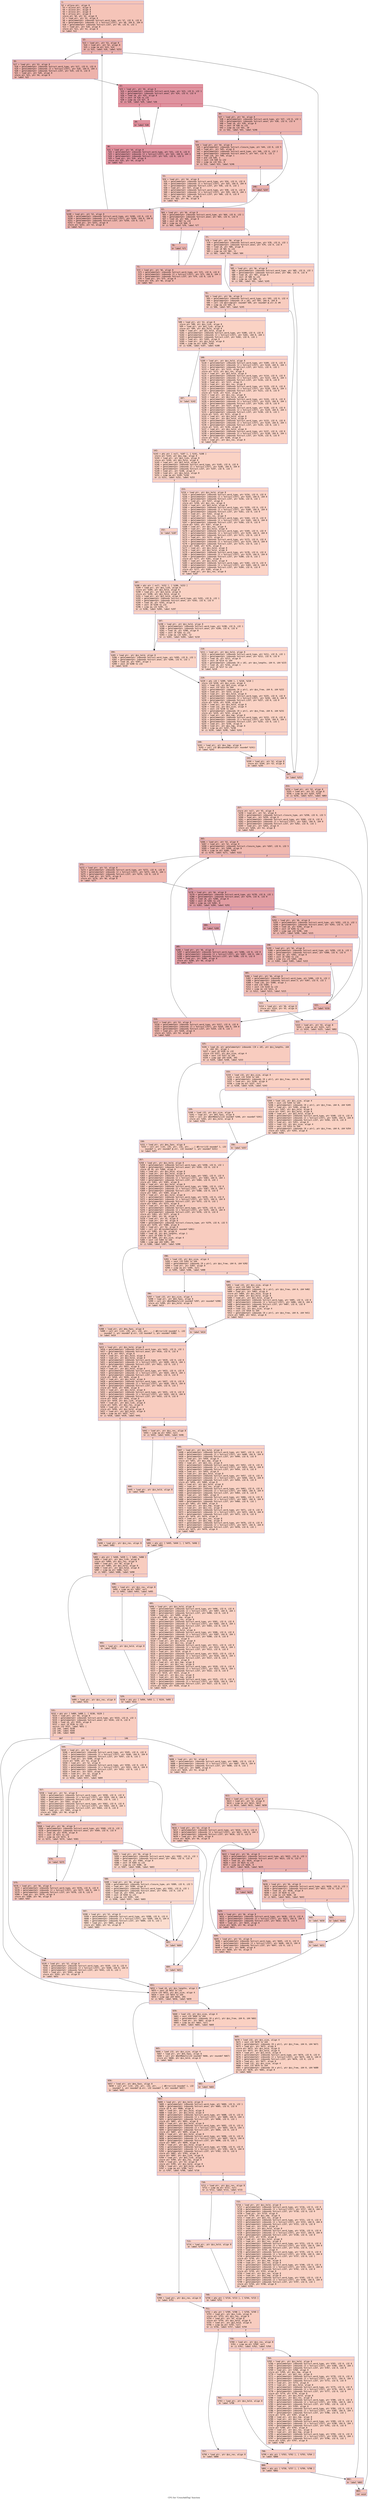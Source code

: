 digraph "CFG for 'CrossAddTag' function" {
	label="CFG for 'CrossAddTag' function";

	Node0x600001fff980 [shape=record,color="#3d50c3ff", style=filled, fillcolor="#e97a5f70" fontname="Courier",label="{1:\l|  %2 = alloca ptr, align 8\l  %3 = alloca ptr, align 8\l  %4 = alloca ptr, align 8\l  %5 = alloca ptr, align 8\l  %6 = alloca ptr, align 8\l  store ptr %0, ptr %2, align 8\l  %7 = load ptr, ptr %2, align 8\l  %8 = getelementptr inbounds %struct.word_type, ptr %7, i32 0, i32 0\l  %9 = getelementptr inbounds [2 x %struct.LIST], ptr %8, i64 0, i64 0\l  %10 = getelementptr inbounds %struct.LIST, ptr %9, i32 0, i32 1\l  %11 = load ptr, ptr %10, align 8\l  store ptr %11, ptr %3, align 8\l  br label %12\l}"];
	Node0x600001fff980 -> Node0x600001fff9d0[tooltip="1 -> 12\nProbability 100.00%" ];
	Node0x600001fff9d0 [shape=record,color="#3d50c3ff", style=filled, fillcolor="#d6524470" fontname="Courier",label="{12:\l|  %13 = load ptr, ptr %3, align 8\l  %14 = load ptr, ptr %2, align 8\l  %15 = icmp ne ptr %13, %14\l  br i1 %15, label %16, label %253\l|{<s0>T|<s1>F}}"];
	Node0x600001fff9d0:s0 -> Node0x600001fffa20[tooltip="12 -> 16\nProbability 96.88%" ];
	Node0x600001fff9d0:s1 -> Node0x600001fec370[tooltip="12 -> 253\nProbability 3.12%" ];
	Node0x600001fffa20 [shape=record,color="#3d50c3ff", style=filled, fillcolor="#d6524470" fontname="Courier",label="{16:\l|  %17 = load ptr, ptr %3, align 8\l  %18 = getelementptr inbounds %struct.word_type, ptr %17, i32 0, i32 0\l  %19 = getelementptr inbounds [2 x %struct.LIST], ptr %18, i64 0, i64 1\l  %20 = getelementptr inbounds %struct.LIST, ptr %19, i32 0, i32 0\l  %21 = load ptr, ptr %20, align 8\l  store ptr %21, ptr %4, align 8\l  br label %22\l}"];
	Node0x600001fffa20 -> Node0x600001fffa70[tooltip="16 -> 22\nProbability 100.00%" ];
	Node0x600001fffa70 [shape=record,color="#b70d28ff", style=filled, fillcolor="#b70d2870" fontname="Courier",label="{22:\l|  %23 = load ptr, ptr %4, align 8\l  %24 = getelementptr inbounds %struct.word_type, ptr %23, i32 0, i32 1\l  %25 = getelementptr inbounds %struct.anon, ptr %24, i32 0, i32 0\l  %26 = load i8, ptr %25, align 8\l  %27 = zext i8 %26 to i32\l  %28 = icmp eq i32 %27, 0\l  br i1 %28, label %29, label %36\l|{<s0>T|<s1>F}}"];
	Node0x600001fffa70:s0 -> Node0x600001fffac0[tooltip="22 -> 29\nProbability 96.88%" ];
	Node0x600001fffa70:s1 -> Node0x600001fffb60[tooltip="22 -> 36\nProbability 3.12%" ];
	Node0x600001fffac0 [shape=record,color="#b70d28ff", style=filled, fillcolor="#b70d2870" fontname="Courier",label="{29:\l|  br label %30\l}"];
	Node0x600001fffac0 -> Node0x600001fffb10[tooltip="29 -> 30\nProbability 100.00%" ];
	Node0x600001fffb10 [shape=record,color="#b70d28ff", style=filled, fillcolor="#b70d2870" fontname="Courier",label="{30:\l|  %31 = load ptr, ptr %4, align 8\l  %32 = getelementptr inbounds %struct.word_type, ptr %31, i32 0, i32 0\l  %33 = getelementptr inbounds [2 x %struct.LIST], ptr %32, i64 0, i64 1\l  %34 = getelementptr inbounds %struct.LIST, ptr %33, i32 0, i32 0\l  %35 = load ptr, ptr %34, align 8\l  store ptr %35, ptr %4, align 8\l  br label %22\l}"];
	Node0x600001fffb10 -> Node0x600001fffa70[tooltip="30 -> 22\nProbability 100.00%" ];
	Node0x600001fffb60 [shape=record,color="#3d50c3ff", style=filled, fillcolor="#d6524470" fontname="Courier",label="{36:\l|  %37 = load ptr, ptr %4, align 8\l  %38 = getelementptr inbounds %struct.word_type, ptr %37, i32 0, i32 1\l  %39 = getelementptr inbounds %struct.anon, ptr %38, i32 0, i32 0\l  %40 = load i8, ptr %39, align 8\l  %41 = zext i8 %40 to i32\l  %42 = icmp eq i32 %41, 10\l  br i1 %42, label %43, label %246\l|{<s0>T|<s1>F}}"];
	Node0x600001fffb60:s0 -> Node0x600001fffbb0[tooltip="36 -> 43\nProbability 50.00%" ];
	Node0x600001fffb60:s1 -> Node0x600001fec2d0[tooltip="36 -> 246\nProbability 50.00%" ];
	Node0x600001fffbb0 [shape=record,color="#3d50c3ff", style=filled, fillcolor="#dc5d4a70" fontname="Courier",label="{43:\l|  %44 = load ptr, ptr %4, align 8\l  %45 = getelementptr inbounds %struct.closure_type, ptr %44, i32 0, i32 5\l  %46 = load ptr, ptr %45, align 8\l  %47 = getelementptr inbounds %struct.word_type, ptr %46, i32 0, i32 2\l  %48 = getelementptr inbounds %struct.anon.5, ptr %47, i32 0, i32 1\l  %49 = load i16, ptr %48, align 1\l  %50 = and i16 %49, 1\l  %51 = zext i16 %50 to i32\l  %52 = icmp ne i32 %51, 0\l  br i1 %52, label %53, label %246\l|{<s0>T|<s1>F}}"];
	Node0x600001fffbb0:s0 -> Node0x600001fffc00[tooltip="43 -> 53\nProbability 3.12%" ];
	Node0x600001fffbb0:s1 -> Node0x600001fec2d0[tooltip="43 -> 246\nProbability 96.88%" ];
	Node0x600001fffc00 [shape=record,color="#3d50c3ff", style=filled, fillcolor="#ef886b70" fontname="Courier",label="{53:\l|  %54 = load ptr, ptr %4, align 8\l  %55 = getelementptr inbounds %struct.word_type, ptr %54, i32 0, i32 0\l  %56 = getelementptr inbounds [2 x %struct.LIST], ptr %55, i64 0, i64 0\l  %57 = getelementptr inbounds %struct.LIST, ptr %56, i32 0, i32 1\l  %58 = load ptr, ptr %57, align 8\l  %59 = getelementptr inbounds %struct.word_type, ptr %58, i32 0, i32 0\l  %60 = getelementptr inbounds [2 x %struct.LIST], ptr %59, i64 0, i64 1\l  %61 = getelementptr inbounds %struct.LIST, ptr %60, i32 0, i32 0\l  %62 = load ptr, ptr %61, align 8\l  store ptr %62, ptr %6, align 8\l  br label %63\l}"];
	Node0x600001fffc00 -> Node0x600001fffc50[tooltip="53 -> 63\nProbability 100.00%" ];
	Node0x600001fffc50 [shape=record,color="#3d50c3ff", style=filled, fillcolor="#dc5d4a70" fontname="Courier",label="{63:\l|  %64 = load ptr, ptr %6, align 8\l  %65 = getelementptr inbounds %struct.word_type, ptr %64, i32 0, i32 1\l  %66 = getelementptr inbounds %struct.anon, ptr %65, i32 0, i32 0\l  %67 = load i8, ptr %66, align 8\l  %68 = zext i8 %67 to i32\l  %69 = icmp eq i32 %68, 0\l  br i1 %69, label %70, label %77\l|{<s0>T|<s1>F}}"];
	Node0x600001fffc50:s0 -> Node0x600001fffca0[tooltip="63 -> 70\nProbability 96.88%" ];
	Node0x600001fffc50:s1 -> Node0x600001fffd40[tooltip="63 -> 77\nProbability 3.12%" ];
	Node0x600001fffca0 [shape=record,color="#3d50c3ff", style=filled, fillcolor="#dc5d4a70" fontname="Courier",label="{70:\l|  br label %71\l}"];
	Node0x600001fffca0 -> Node0x600001fffcf0[tooltip="70 -> 71\nProbability 100.00%" ];
	Node0x600001fffcf0 [shape=record,color="#3d50c3ff", style=filled, fillcolor="#dc5d4a70" fontname="Courier",label="{71:\l|  %72 = load ptr, ptr %6, align 8\l  %73 = getelementptr inbounds %struct.word_type, ptr %72, i32 0, i32 0\l  %74 = getelementptr inbounds [2 x %struct.LIST], ptr %73, i64 0, i64 1\l  %75 = getelementptr inbounds %struct.LIST, ptr %74, i32 0, i32 0\l  %76 = load ptr, ptr %75, align 8\l  store ptr %76, ptr %6, align 8\l  br label %63\l}"];
	Node0x600001fffcf0 -> Node0x600001fffc50[tooltip="71 -> 63\nProbability 100.00%" ];
	Node0x600001fffd40 [shape=record,color="#3d50c3ff", style=filled, fillcolor="#ef886b70" fontname="Courier",label="{77:\l|  %78 = load ptr, ptr %6, align 8\l  %79 = getelementptr inbounds %struct.word_type, ptr %78, i32 0, i32 1\l  %80 = getelementptr inbounds %struct.anon, ptr %79, i32 0, i32 0\l  %81 = load i8, ptr %80, align 8\l  %82 = zext i8 %81 to i32\l  %83 = icmp eq i32 %82, 11\l  br i1 %83, label %91, label %84\l|{<s0>T|<s1>F}}"];
	Node0x600001fffd40:s0 -> Node0x600001fffde0[tooltip="77 -> 91\nProbability 50.00%" ];
	Node0x600001fffd40:s1 -> Node0x600001fffd90[tooltip="77 -> 84\nProbability 50.00%" ];
	Node0x600001fffd90 [shape=record,color="#3d50c3ff", style=filled, fillcolor="#f2907270" fontname="Courier",label="{84:\l|  %85 = load ptr, ptr %6, align 8\l  %86 = getelementptr inbounds %struct.word_type, ptr %85, i32 0, i32 1\l  %87 = getelementptr inbounds %struct.anon, ptr %86, i32 0, i32 0\l  %88 = load i8, ptr %87, align 8\l  %89 = zext i8 %88 to i32\l  %90 = icmp eq i32 %89, 12\l  br i1 %90, label %91, label %245\l|{<s0>T|<s1>F}}"];
	Node0x600001fffd90:s0 -> Node0x600001fffde0[tooltip="84 -> 91\nProbability 50.00%" ];
	Node0x600001fffd90:s1 -> Node0x600001fec280[tooltip="84 -> 245\nProbability 50.00%" ];
	Node0x600001fffde0 [shape=record,color="#3d50c3ff", style=filled, fillcolor="#f08b6e70" fontname="Courier",label="{91:\l|  %92 = load ptr, ptr %6, align 8\l  %93 = getelementptr inbounds %struct.word_type, ptr %92, i32 0, i32 4\l  %94 = getelementptr inbounds [4 x i8], ptr %93, i64 0, i64 0\l  %95 = call i32 @strcmp(ptr noundef %94, ptr noundef @.str.3) #4\l  %96 = icmp eq i32 %95, 0\l  br i1 %96, label %97, label %245\l|{<s0>T|<s1>F}}"];
	Node0x600001fffde0:s0 -> Node0x600001fffe30[tooltip="91 -> 97\nProbability 37.50%" ];
	Node0x600001fffde0:s1 -> Node0x600001fec280[tooltip="91 -> 245\nProbability 62.50%" ];
	Node0x600001fffe30 [shape=record,color="#3d50c3ff", style=filled, fillcolor="#f4987a70" fontname="Courier",label="{97:\l|  %98 = load ptr, ptr %3, align 8\l  store ptr %98, ptr @xx_link, align 8\l  %99 = load ptr, ptr @xx_link, align 8\l  store ptr %99, ptr @zz_hold, align 8\l  %100 = load ptr, ptr @zz_hold, align 8\l  %101 = getelementptr inbounds %struct.word_type, ptr %100, i32 0, i32 0\l  %102 = getelementptr inbounds [2 x %struct.LIST], ptr %101, i64 0, i64 1\l  %103 = getelementptr inbounds %struct.LIST, ptr %102, i32 0, i32 1\l  %104 = load ptr, ptr %103, align 8\l  %105 = load ptr, ptr @zz_hold, align 8\l  %106 = icmp eq ptr %104, %105\l  br i1 %106, label %107, label %108\l|{<s0>T|<s1>F}}"];
	Node0x600001fffe30:s0 -> Node0x600001fffe80[tooltip="97 -> 107\nProbability 37.50%" ];
	Node0x600001fffe30:s1 -> Node0x600001fffed0[tooltip="97 -> 108\nProbability 62.50%" ];
	Node0x600001fffe80 [shape=record,color="#3d50c3ff", style=filled, fillcolor="#f5a08170" fontname="Courier",label="{107:\l|  br label %142\l}"];
	Node0x600001fffe80 -> Node0x600001ffff20[tooltip="107 -> 142\nProbability 100.00%" ];
	Node0x600001fffed0 [shape=record,color="#3d50c3ff", style=filled, fillcolor="#f59c7d70" fontname="Courier",label="{108:\l|  %109 = load ptr, ptr @zz_hold, align 8\l  %110 = getelementptr inbounds %struct.word_type, ptr %109, i32 0, i32 0\l  %111 = getelementptr inbounds [2 x %struct.LIST], ptr %110, i64 0, i64 1\l  %112 = getelementptr inbounds %struct.LIST, ptr %111, i32 0, i32 1\l  %113 = load ptr, ptr %112, align 8\l  store ptr %113, ptr @zz_res, align 8\l  %114 = load ptr, ptr @zz_hold, align 8\l  %115 = getelementptr inbounds %struct.word_type, ptr %114, i32 0, i32 0\l  %116 = getelementptr inbounds [2 x %struct.LIST], ptr %115, i64 0, i64 1\l  %117 = getelementptr inbounds %struct.LIST, ptr %116, i32 0, i32 0\l  %118 = load ptr, ptr %117, align 8\l  %119 = load ptr, ptr @zz_res, align 8\l  %120 = getelementptr inbounds %struct.word_type, ptr %119, i32 0, i32 0\l  %121 = getelementptr inbounds [2 x %struct.LIST], ptr %120, i64 0, i64 1\l  %122 = getelementptr inbounds %struct.LIST, ptr %121, i32 0, i32 0\l  store ptr %118, ptr %122, align 8\l  %123 = load ptr, ptr @zz_res, align 8\l  %124 = load ptr, ptr @zz_hold, align 8\l  %125 = getelementptr inbounds %struct.word_type, ptr %124, i32 0, i32 0\l  %126 = getelementptr inbounds [2 x %struct.LIST], ptr %125, i64 0, i64 1\l  %127 = getelementptr inbounds %struct.LIST, ptr %126, i32 0, i32 0\l  %128 = load ptr, ptr %127, align 8\l  %129 = getelementptr inbounds %struct.word_type, ptr %128, i32 0, i32 0\l  %130 = getelementptr inbounds [2 x %struct.LIST], ptr %129, i64 0, i64 1\l  %131 = getelementptr inbounds %struct.LIST, ptr %130, i32 0, i32 1\l  store ptr %123, ptr %131, align 8\l  %132 = load ptr, ptr @zz_hold, align 8\l  %133 = load ptr, ptr @zz_hold, align 8\l  %134 = getelementptr inbounds %struct.word_type, ptr %133, i32 0, i32 0\l  %135 = getelementptr inbounds [2 x %struct.LIST], ptr %134, i64 0, i64 1\l  %136 = getelementptr inbounds %struct.LIST, ptr %135, i32 0, i32 1\l  store ptr %132, ptr %136, align 8\l  %137 = load ptr, ptr @zz_hold, align 8\l  %138 = getelementptr inbounds %struct.word_type, ptr %137, i32 0, i32 0\l  %139 = getelementptr inbounds [2 x %struct.LIST], ptr %138, i64 0, i64 1\l  %140 = getelementptr inbounds %struct.LIST, ptr %139, i32 0, i32 0\l  store ptr %132, ptr %140, align 8\l  %141 = load ptr, ptr @zz_res, align 8\l  br label %142\l}"];
	Node0x600001fffed0 -> Node0x600001ffff20[tooltip="108 -> 142\nProbability 100.00%" ];
	Node0x600001ffff20 [shape=record,color="#3d50c3ff", style=filled, fillcolor="#f4987a70" fontname="Courier",label="{142:\l|  %143 = phi ptr [ null, %107 ], [ %141, %108 ]\l  store ptr %143, ptr @xx_tmp, align 8\l  %144 = load ptr, ptr @xx_link, align 8\l  store ptr %144, ptr @zz_hold, align 8\l  %145 = load ptr, ptr @zz_hold, align 8\l  %146 = getelementptr inbounds %struct.word_type, ptr %145, i32 0, i32 0\l  %147 = getelementptr inbounds [2 x %struct.LIST], ptr %146, i64 0, i64 0\l  %148 = getelementptr inbounds %struct.LIST, ptr %147, i32 0, i32 1\l  %149 = load ptr, ptr %148, align 8\l  %150 = load ptr, ptr @zz_hold, align 8\l  %151 = icmp eq ptr %149, %150\l  br i1 %151, label %152, label %153\l|{<s0>T|<s1>F}}"];
	Node0x600001ffff20:s0 -> Node0x600001ffff70[tooltip="142 -> 152\nProbability 37.50%" ];
	Node0x600001ffff20:s1 -> Node0x600001fec000[tooltip="142 -> 153\nProbability 62.50%" ];
	Node0x600001ffff70 [shape=record,color="#3d50c3ff", style=filled, fillcolor="#f5a08170" fontname="Courier",label="{152:\l|  br label %187\l}"];
	Node0x600001ffff70 -> Node0x600001fec050[tooltip="152 -> 187\nProbability 100.00%" ];
	Node0x600001fec000 [shape=record,color="#3d50c3ff", style=filled, fillcolor="#f59c7d70" fontname="Courier",label="{153:\l|  %154 = load ptr, ptr @zz_hold, align 8\l  %155 = getelementptr inbounds %struct.word_type, ptr %154, i32 0, i32 0\l  %156 = getelementptr inbounds [2 x %struct.LIST], ptr %155, i64 0, i64 0\l  %157 = getelementptr inbounds %struct.LIST, ptr %156, i32 0, i32 1\l  %158 = load ptr, ptr %157, align 8\l  store ptr %158, ptr @zz_res, align 8\l  %159 = load ptr, ptr @zz_hold, align 8\l  %160 = getelementptr inbounds %struct.word_type, ptr %159, i32 0, i32 0\l  %161 = getelementptr inbounds [2 x %struct.LIST], ptr %160, i64 0, i64 0\l  %162 = getelementptr inbounds %struct.LIST, ptr %161, i32 0, i32 0\l  %163 = load ptr, ptr %162, align 8\l  %164 = load ptr, ptr @zz_res, align 8\l  %165 = getelementptr inbounds %struct.word_type, ptr %164, i32 0, i32 0\l  %166 = getelementptr inbounds [2 x %struct.LIST], ptr %165, i64 0, i64 0\l  %167 = getelementptr inbounds %struct.LIST, ptr %166, i32 0, i32 0\l  store ptr %163, ptr %167, align 8\l  %168 = load ptr, ptr @zz_res, align 8\l  %169 = load ptr, ptr @zz_hold, align 8\l  %170 = getelementptr inbounds %struct.word_type, ptr %169, i32 0, i32 0\l  %171 = getelementptr inbounds [2 x %struct.LIST], ptr %170, i64 0, i64 0\l  %172 = getelementptr inbounds %struct.LIST, ptr %171, i32 0, i32 0\l  %173 = load ptr, ptr %172, align 8\l  %174 = getelementptr inbounds %struct.word_type, ptr %173, i32 0, i32 0\l  %175 = getelementptr inbounds [2 x %struct.LIST], ptr %174, i64 0, i64 0\l  %176 = getelementptr inbounds %struct.LIST, ptr %175, i32 0, i32 1\l  store ptr %168, ptr %176, align 8\l  %177 = load ptr, ptr @zz_hold, align 8\l  %178 = load ptr, ptr @zz_hold, align 8\l  %179 = getelementptr inbounds %struct.word_type, ptr %178, i32 0, i32 0\l  %180 = getelementptr inbounds [2 x %struct.LIST], ptr %179, i64 0, i64 0\l  %181 = getelementptr inbounds %struct.LIST, ptr %180, i32 0, i32 1\l  store ptr %177, ptr %181, align 8\l  %182 = load ptr, ptr @zz_hold, align 8\l  %183 = getelementptr inbounds %struct.word_type, ptr %182, i32 0, i32 0\l  %184 = getelementptr inbounds [2 x %struct.LIST], ptr %183, i64 0, i64 0\l  %185 = getelementptr inbounds %struct.LIST, ptr %184, i32 0, i32 0\l  store ptr %177, ptr %185, align 8\l  %186 = load ptr, ptr @zz_res, align 8\l  br label %187\l}"];
	Node0x600001fec000 -> Node0x600001fec050[tooltip="153 -> 187\nProbability 100.00%" ];
	Node0x600001fec050 [shape=record,color="#3d50c3ff", style=filled, fillcolor="#f4987a70" fontname="Courier",label="{187:\l|  %188 = phi ptr [ null, %152 ], [ %186, %153 ]\l  %189 = load ptr, ptr @xx_link, align 8\l  store ptr %189, ptr @zz_hold, align 8\l  %190 = load ptr, ptr @zz_hold, align 8\l  store ptr %190, ptr @zz_hold, align 8\l  %191 = load ptr, ptr @zz_hold, align 8\l  %192 = getelementptr inbounds %struct.word_type, ptr %191, i32 0, i32 1\l  %193 = getelementptr inbounds %struct.anon, ptr %192, i32 0, i32 0\l  %194 = load i8, ptr %193, align 8\l  %195 = zext i8 %194 to i32\l  %196 = icmp eq i32 %195, 11\l  br i1 %196, label %204, label %197\l|{<s0>T|<s1>F}}"];
	Node0x600001fec050:s0 -> Node0x600001fec0f0[tooltip="187 -> 204\nProbability 50.00%" ];
	Node0x600001fec050:s1 -> Node0x600001fec0a0[tooltip="187 -> 197\nProbability 50.00%" ];
	Node0x600001fec0a0 [shape=record,color="#3d50c3ff", style=filled, fillcolor="#f59c7d70" fontname="Courier",label="{197:\l|  %198 = load ptr, ptr @zz_hold, align 8\l  %199 = getelementptr inbounds %struct.word_type, ptr %198, i32 0, i32 1\l  %200 = getelementptr inbounds %struct.anon, ptr %199, i32 0, i32 0\l  %201 = load i8, ptr %200, align 8\l  %202 = zext i8 %201 to i32\l  %203 = icmp eq i32 %202, 12\l  br i1 %203, label %204, label %210\l|{<s0>T|<s1>F}}"];
	Node0x600001fec0a0:s0 -> Node0x600001fec0f0[tooltip="197 -> 204\nProbability 50.00%" ];
	Node0x600001fec0a0:s1 -> Node0x600001fec140[tooltip="197 -> 210\nProbability 50.00%" ];
	Node0x600001fec0f0 [shape=record,color="#3d50c3ff", style=filled, fillcolor="#f4987a70" fontname="Courier",label="{204:\l|  %205 = load ptr, ptr @zz_hold, align 8\l  %206 = getelementptr inbounds %struct.word_type, ptr %205, i32 0, i32 1\l  %207 = getelementptr inbounds %struct.anon, ptr %206, i32 0, i32 1\l  %208 = load i8, ptr %207, align 1\l  %209 = zext i8 %208 to i32\l  br label %219\l}"];
	Node0x600001fec0f0 -> Node0x600001fec190[tooltip="204 -> 219\nProbability 100.00%" ];
	Node0x600001fec140 [shape=record,color="#3d50c3ff", style=filled, fillcolor="#f6a38570" fontname="Courier",label="{210:\l|  %211 = load ptr, ptr @zz_hold, align 8\l  %212 = getelementptr inbounds %struct.word_type, ptr %211, i32 0, i32 1\l  %213 = getelementptr inbounds %struct.anon, ptr %212, i32 0, i32 0\l  %214 = load i8, ptr %213, align 8\l  %215 = zext i8 %214 to i64\l  %216 = getelementptr inbounds [0 x i8], ptr @zz_lengths, i64 0, i64 %215\l  %217 = load i8, ptr %216, align 1\l  %218 = zext i8 %217 to i32\l  br label %219\l}"];
	Node0x600001fec140 -> Node0x600001fec190[tooltip="210 -> 219\nProbability 100.00%" ];
	Node0x600001fec190 [shape=record,color="#3d50c3ff", style=filled, fillcolor="#f4987a70" fontname="Courier",label="{219:\l|  %220 = phi i32 [ %209, %204 ], [ %218, %210 ]\l  store i32 %220, ptr @zz_size, align 4\l  %221 = load i32, ptr @zz_size, align 4\l  %222 = sext i32 %221 to i64\l  %223 = getelementptr inbounds [0 x ptr], ptr @zz_free, i64 0, i64 %222\l  %224 = load ptr, ptr %223, align 8\l  %225 = load ptr, ptr @zz_hold, align 8\l  %226 = getelementptr inbounds %struct.word_type, ptr %225, i32 0, i32 0\l  %227 = getelementptr inbounds [2 x %struct.LIST], ptr %226, i64 0, i64 0\l  %228 = getelementptr inbounds %struct.LIST, ptr %227, i32 0, i32 0\l  store ptr %224, ptr %228, align 8\l  %229 = load ptr, ptr @zz_hold, align 8\l  %230 = load i32, ptr @zz_size, align 4\l  %231 = sext i32 %230 to i64\l  %232 = getelementptr inbounds [0 x ptr], ptr @zz_free, i64 0, i64 %231\l  store ptr %229, ptr %232, align 8\l  %233 = load ptr, ptr @xx_tmp, align 8\l  %234 = getelementptr inbounds %struct.word_type, ptr %233, i32 0, i32 0\l  %235 = getelementptr inbounds [2 x %struct.LIST], ptr %234, i64 0, i64 1\l  %236 = getelementptr inbounds %struct.LIST, ptr %235, i32 0, i32 1\l  %237 = load ptr, ptr %236, align 8\l  %238 = load ptr, ptr @xx_tmp, align 8\l  %239 = icmp eq ptr %237, %238\l  br i1 %239, label %240, label %243\l|{<s0>T|<s1>F}}"];
	Node0x600001fec190:s0 -> Node0x600001fec1e0[tooltip="219 -> 240\nProbability 37.50%" ];
	Node0x600001fec190:s1 -> Node0x600001fec230[tooltip="219 -> 243\nProbability 62.50%" ];
	Node0x600001fec1e0 [shape=record,color="#3d50c3ff", style=filled, fillcolor="#f5a08170" fontname="Courier",label="{240:\l|  %241 = load ptr, ptr @xx_tmp, align 8\l  %242 = call i32 @DisposeObject(ptr noundef %241)\l  br label %243\l}"];
	Node0x600001fec1e0 -> Node0x600001fec230[tooltip="240 -> 243\nProbability 100.00%" ];
	Node0x600001fec230 [shape=record,color="#3d50c3ff", style=filled, fillcolor="#f4987a70" fontname="Courier",label="{243:\l|  %244 = load ptr, ptr %2, align 8\l  store ptr %244, ptr %3, align 8\l  br label %245\l}"];
	Node0x600001fec230 -> Node0x600001fec280[tooltip="243 -> 245\nProbability 100.00%" ];
	Node0x600001fec280 [shape=record,color="#3d50c3ff", style=filled, fillcolor="#ef886b70" fontname="Courier",label="{245:\l|  br label %253\l}"];
	Node0x600001fec280 -> Node0x600001fec370[tooltip="245 -> 253\nProbability 100.00%" ];
	Node0x600001fec2d0 [shape=record,color="#3d50c3ff", style=filled, fillcolor="#d6524470" fontname="Courier",label="{246:\l|  br label %247\l}"];
	Node0x600001fec2d0 -> Node0x600001fec320[tooltip="246 -> 247\nProbability 100.00%" ];
	Node0x600001fec320 [shape=record,color="#3d50c3ff", style=filled, fillcolor="#d6524470" fontname="Courier",label="{247:\l|  %248 = load ptr, ptr %3, align 8\l  %249 = getelementptr inbounds %struct.word_type, ptr %248, i32 0, i32 0\l  %250 = getelementptr inbounds [2 x %struct.LIST], ptr %249, i64 0, i64 0\l  %251 = getelementptr inbounds %struct.LIST, ptr %250, i32 0, i32 1\l  %252 = load ptr, ptr %251, align 8\l  store ptr %252, ptr %3, align 8\l  br label %12\l}"];
	Node0x600001fec320 -> Node0x600001fff9d0[tooltip="247 -> 12\nProbability 100.00%" ];
	Node0x600001fec370 [shape=record,color="#3d50c3ff", style=filled, fillcolor="#e97a5f70" fontname="Courier",label="{253:\l|  %254 = load ptr, ptr %3, align 8\l  %255 = load ptr, ptr %2, align 8\l  %256 = icmp eq ptr %254, %255\l  br i1 %256, label %257, label %803\l|{<s0>T|<s1>F}}"];
	Node0x600001fec370:s0 -> Node0x600001fec3c0[tooltip="253 -> 257\nProbability 37.50%" ];
	Node0x600001fec370:s1 -> Node0x600001fedcc0[tooltip="253 -> 803\nProbability 62.50%" ];
	Node0x600001fec3c0 [shape=record,color="#3d50c3ff", style=filled, fillcolor="#ef886b70" fontname="Courier",label="{257:\l|  store ptr null, ptr %5, align 8\l  %258 = load ptr, ptr %2, align 8\l  %259 = getelementptr inbounds %struct.closure_type, ptr %258, i32 0, i32 5\l  %260 = load ptr, ptr %259, align 8\l  %261 = getelementptr inbounds %struct.word_type, ptr %260, i32 0, i32 0\l  %262 = getelementptr inbounds [2 x %struct.LIST], ptr %261, i64 0, i64 0\l  %263 = getelementptr inbounds %struct.LIST, ptr %262, i32 0, i32 1\l  %264 = load ptr, ptr %263, align 8\l  store ptr %264, ptr %3, align 8\l  br label %265\l}"];
	Node0x600001fec3c0 -> Node0x600001fec410[tooltip="257 -> 265\nProbability 100.00%" ];
	Node0x600001fec410 [shape=record,color="#3d50c3ff", style=filled, fillcolor="#dc5d4a70" fontname="Courier",label="{265:\l|  %266 = load ptr, ptr %3, align 8\l  %267 = load ptr, ptr %2, align 8\l  %268 = getelementptr inbounds %struct.closure_type, ptr %267, i32 0, i32 5\l  %269 = load ptr, ptr %268, align 8\l  %270 = icmp ne ptr %266, %269\l  br i1 %270, label %271, label %322\l|{<s0>T|<s1>F}}"];
	Node0x600001fec410:s0 -> Node0x600001fec460[tooltip="265 -> 271\nProbability 96.88%" ];
	Node0x600001fec410:s1 -> Node0x600001fec780[tooltip="265 -> 322\nProbability 3.12%" ];
	Node0x600001fec460 [shape=record,color="#3d50c3ff", style=filled, fillcolor="#dc5d4a70" fontname="Courier",label="{271:\l|  %272 = load ptr, ptr %3, align 8\l  %273 = getelementptr inbounds %struct.word_type, ptr %272, i32 0, i32 0\l  %274 = getelementptr inbounds [2 x %struct.LIST], ptr %273, i64 0, i64 1\l  %275 = getelementptr inbounds %struct.LIST, ptr %274, i32 0, i32 0\l  %276 = load ptr, ptr %275, align 8\l  store ptr %276, ptr %6, align 8\l  br label %277\l}"];
	Node0x600001fec460 -> Node0x600001fec4b0[tooltip="271 -> 277\nProbability 100.00%" ];
	Node0x600001fec4b0 [shape=record,color="#3d50c3ff", style=filled, fillcolor="#be242e70" fontname="Courier",label="{277:\l|  %278 = load ptr, ptr %6, align 8\l  %279 = getelementptr inbounds %struct.word_type, ptr %278, i32 0, i32 1\l  %280 = getelementptr inbounds %struct.anon, ptr %279, i32 0, i32 0\l  %281 = load i8, ptr %280, align 8\l  %282 = zext i8 %281 to i32\l  %283 = icmp eq i32 %282, 0\l  br i1 %283, label %284, label %291\l|{<s0>T|<s1>F}}"];
	Node0x600001fec4b0:s0 -> Node0x600001fec500[tooltip="277 -> 284\nProbability 96.88%" ];
	Node0x600001fec4b0:s1 -> Node0x600001fec5a0[tooltip="277 -> 291\nProbability 3.12%" ];
	Node0x600001fec500 [shape=record,color="#3d50c3ff", style=filled, fillcolor="#be242e70" fontname="Courier",label="{284:\l|  br label %285\l}"];
	Node0x600001fec500 -> Node0x600001fec550[tooltip="284 -> 285\nProbability 100.00%" ];
	Node0x600001fec550 [shape=record,color="#3d50c3ff", style=filled, fillcolor="#be242e70" fontname="Courier",label="{285:\l|  %286 = load ptr, ptr %6, align 8\l  %287 = getelementptr inbounds %struct.word_type, ptr %286, i32 0, i32 0\l  %288 = getelementptr inbounds [2 x %struct.LIST], ptr %287, i64 0, i64 1\l  %289 = getelementptr inbounds %struct.LIST, ptr %288, i32 0, i32 0\l  %290 = load ptr, ptr %289, align 8\l  store ptr %290, ptr %6, align 8\l  br label %277\l}"];
	Node0x600001fec550 -> Node0x600001fec4b0[tooltip="285 -> 277\nProbability 100.00%" ];
	Node0x600001fec5a0 [shape=record,color="#3d50c3ff", style=filled, fillcolor="#dc5d4a70" fontname="Courier",label="{291:\l|  %292 = load ptr, ptr %6, align 8\l  %293 = getelementptr inbounds %struct.word_type, ptr %292, i32 0, i32 1\l  %294 = getelementptr inbounds %struct.anon, ptr %293, i32 0, i32 0\l  %295 = load i8, ptr %294, align 8\l  %296 = zext i8 %295 to i32\l  %297 = icmp sge i32 %296, 144\l  br i1 %297, label %298, label %315\l|{<s0>T|<s1>F}}"];
	Node0x600001fec5a0:s0 -> Node0x600001fec5f0[tooltip="291 -> 298\nProbability 50.00%" ];
	Node0x600001fec5a0:s1 -> Node0x600001fec6e0[tooltip="291 -> 315\nProbability 50.00%" ];
	Node0x600001fec5f0 [shape=record,color="#3d50c3ff", style=filled, fillcolor="#e1675170" fontname="Courier",label="{298:\l|  %299 = load ptr, ptr %6, align 8\l  %300 = getelementptr inbounds %struct.word_type, ptr %299, i32 0, i32 1\l  %301 = getelementptr inbounds %struct.anon, ptr %300, i32 0, i32 0\l  %302 = load i8, ptr %301, align 8\l  %303 = zext i8 %302 to i32\l  %304 = icmp sle i32 %303, 146\l  br i1 %304, label %305, label %315\l|{<s0>T|<s1>F}}"];
	Node0x600001fec5f0:s0 -> Node0x600001fec640[tooltip="298 -> 305\nProbability 50.00%" ];
	Node0x600001fec5f0:s1 -> Node0x600001fec6e0[tooltip="298 -> 315\nProbability 50.00%" ];
	Node0x600001fec640 [shape=record,color="#3d50c3ff", style=filled, fillcolor="#e5705870" fontname="Courier",label="{305:\l|  %306 = load ptr, ptr %6, align 8\l  %307 = getelementptr inbounds %struct.word_type, ptr %306, i32 0, i32 2\l  %308 = getelementptr inbounds %struct.anon.5, ptr %307, i32 0, i32 1\l  %309 = load i16, ptr %308, align 1\l  %310 = and i16 %309, 1\l  %311 = zext i16 %310 to i32\l  %312 = icmp ne i32 %311, 0\l  br i1 %312, label %313, label %315\l|{<s0>T|<s1>F}}"];
	Node0x600001fec640:s0 -> Node0x600001fec690[tooltip="305 -> 313\nProbability 3.12%" ];
	Node0x600001fec640:s1 -> Node0x600001fec6e0[tooltip="305 -> 315\nProbability 96.88%" ];
	Node0x600001fec690 [shape=record,color="#3d50c3ff", style=filled, fillcolor="#f4987a70" fontname="Courier",label="{313:\l|  %314 = load ptr, ptr %6, align 8\l  store ptr %314, ptr %5, align 8\l  br label %322\l}"];
	Node0x600001fec690 -> Node0x600001fec780[tooltip="313 -> 322\nProbability 100.00%" ];
	Node0x600001fec6e0 [shape=record,color="#3d50c3ff", style=filled, fillcolor="#dc5d4a70" fontname="Courier",label="{315:\l|  br label %316\l}"];
	Node0x600001fec6e0 -> Node0x600001fec730[tooltip="315 -> 316\nProbability 100.00%" ];
	Node0x600001fec730 [shape=record,color="#3d50c3ff", style=filled, fillcolor="#dc5d4a70" fontname="Courier",label="{316:\l|  %317 = load ptr, ptr %3, align 8\l  %318 = getelementptr inbounds %struct.word_type, ptr %317, i32 0, i32 0\l  %319 = getelementptr inbounds [2 x %struct.LIST], ptr %318, i64 0, i64 0\l  %320 = getelementptr inbounds %struct.LIST, ptr %319, i32 0, i32 1\l  %321 = load ptr, ptr %320, align 8\l  store ptr %321, ptr %3, align 8\l  br label %265\l}"];
	Node0x600001fec730 -> Node0x600001fec410[tooltip="316 -> 265\nProbability 100.00%" ];
	Node0x600001fec780 [shape=record,color="#3d50c3ff", style=filled, fillcolor="#ef886b70" fontname="Courier",label="{322:\l|  %323 = load ptr, ptr %5, align 8\l  %324 = icmp ne ptr %323, null\l  br i1 %324, label %325, label %802\l|{<s0>T|<s1>F}}"];
	Node0x600001fec780:s0 -> Node0x600001fec7d0[tooltip="322 -> 325\nProbability 62.50%" ];
	Node0x600001fec780:s1 -> Node0x600001fedc70[tooltip="322 -> 802\nProbability 37.50%" ];
	Node0x600001fec7d0 [shape=record,color="#3d50c3ff", style=filled, fillcolor="#f08b6e70" fontname="Courier",label="{325:\l|  %326 = load i8, ptr getelementptr inbounds ([0 x i8], ptr @zz_lengths, i64\l... 0, i64 10), align 1\l  %327 = zext i8 %326 to i32\l  store i32 %327, ptr @zz_size, align 4\l  %328 = sext i32 %327 to i64\l  %329 = icmp uge i64 %328, 265\l  br i1 %329, label %330, label %333\l|{<s0>T|<s1>F}}"];
	Node0x600001fec7d0:s0 -> Node0x600001fec820[tooltip="325 -> 330\nProbability 50.00%" ];
	Node0x600001fec7d0:s1 -> Node0x600001fec870[tooltip="325 -> 333\nProbability 50.00%" ];
	Node0x600001fec820 [shape=record,color="#3d50c3ff", style=filled, fillcolor="#f3947570" fontname="Courier",label="{330:\l|  %331 = load ptr, ptr @no_fpos, align 8\l  %332 = call ptr (i32, i32, ptr, i32, ptr, ...) @Error(i32 noundef 1, i32\l... noundef 1, ptr noundef @.str, i32 noundef 1, ptr noundef %331)\l  br label %357\l}"];
	Node0x600001fec820 -> Node0x600001fec9b0[tooltip="330 -> 357\nProbability 100.00%" ];
	Node0x600001fec870 [shape=record,color="#3d50c3ff", style=filled, fillcolor="#f3947570" fontname="Courier",label="{333:\l|  %334 = load i32, ptr @zz_size, align 4\l  %335 = sext i32 %334 to i64\l  %336 = getelementptr inbounds [0 x ptr], ptr @zz_free, i64 0, i64 %335\l  %337 = load ptr, ptr %336, align 8\l  %338 = icmp eq ptr %337, null\l  br i1 %338, label %339, label %343\l|{<s0>T|<s1>F}}"];
	Node0x600001fec870:s0 -> Node0x600001fec8c0[tooltip="333 -> 339\nProbability 37.50%" ];
	Node0x600001fec870:s1 -> Node0x600001fec910[tooltip="333 -> 343\nProbability 62.50%" ];
	Node0x600001fec8c0 [shape=record,color="#3d50c3ff", style=filled, fillcolor="#f59c7d70" fontname="Courier",label="{339:\l|  %340 = load i32, ptr @zz_size, align 4\l  %341 = load ptr, ptr @no_fpos, align 8\l  %342 = call ptr @GetMemory(i32 noundef %340, ptr noundef %341)\l  store ptr %342, ptr @zz_hold, align 8\l  br label %356\l}"];
	Node0x600001fec8c0 -> Node0x600001fec960[tooltip="339 -> 356\nProbability 100.00%" ];
	Node0x600001fec910 [shape=record,color="#3d50c3ff", style=filled, fillcolor="#f4987a70" fontname="Courier",label="{343:\l|  %344 = load i32, ptr @zz_size, align 4\l  %345 = sext i32 %344 to i64\l  %346 = getelementptr inbounds [0 x ptr], ptr @zz_free, i64 0, i64 %345\l  %347 = load ptr, ptr %346, align 8\l  store ptr %347, ptr @zz_hold, align 8\l  store ptr %347, ptr @zz_hold, align 8\l  %348 = load ptr, ptr @zz_hold, align 8\l  %349 = getelementptr inbounds %struct.word_type, ptr %348, i32 0, i32 0\l  %350 = getelementptr inbounds [2 x %struct.LIST], ptr %349, i64 0, i64 0\l  %351 = getelementptr inbounds %struct.LIST, ptr %350, i32 0, i32 0\l  %352 = load ptr, ptr %351, align 8\l  %353 = load i32, ptr @zz_size, align 4\l  %354 = sext i32 %353 to i64\l  %355 = getelementptr inbounds [0 x ptr], ptr @zz_free, i64 0, i64 %354\l  store ptr %352, ptr %355, align 8\l  br label %356\l}"];
	Node0x600001fec910 -> Node0x600001fec960[tooltip="343 -> 356\nProbability 100.00%" ];
	Node0x600001fec960 [shape=record,color="#3d50c3ff", style=filled, fillcolor="#f3947570" fontname="Courier",label="{356:\l|  br label %357\l}"];
	Node0x600001fec960 -> Node0x600001fec9b0[tooltip="356 -> 357\nProbability 100.00%" ];
	Node0x600001fec9b0 [shape=record,color="#3d50c3ff", style=filled, fillcolor="#f08b6e70" fontname="Courier",label="{357:\l|  %358 = load ptr, ptr @zz_hold, align 8\l  %359 = getelementptr inbounds %struct.word_type, ptr %358, i32 0, i32 1\l  %360 = getelementptr inbounds %struct.anon, ptr %359, i32 0, i32 0\l  store i8 10, ptr %360, align 8\l  %361 = load ptr, ptr @zz_hold, align 8\l  %362 = load ptr, ptr @zz_hold, align 8\l  %363 = getelementptr inbounds %struct.word_type, ptr %362, i32 0, i32 0\l  %364 = getelementptr inbounds [2 x %struct.LIST], ptr %363, i64 0, i64 1\l  %365 = getelementptr inbounds %struct.LIST, ptr %364, i32 0, i32 1\l  store ptr %361, ptr %365, align 8\l  %366 = load ptr, ptr @zz_hold, align 8\l  %367 = getelementptr inbounds %struct.word_type, ptr %366, i32 0, i32 0\l  %368 = getelementptr inbounds [2 x %struct.LIST], ptr %367, i64 0, i64 1\l  %369 = getelementptr inbounds %struct.LIST, ptr %368, i32 0, i32 0\l  store ptr %361, ptr %369, align 8\l  %370 = load ptr, ptr @zz_hold, align 8\l  %371 = getelementptr inbounds %struct.word_type, ptr %370, i32 0, i32 0\l  %372 = getelementptr inbounds [2 x %struct.LIST], ptr %371, i64 0, i64 0\l  %373 = getelementptr inbounds %struct.LIST, ptr %372, i32 0, i32 1\l  store ptr %361, ptr %373, align 8\l  %374 = load ptr, ptr @zz_hold, align 8\l  %375 = getelementptr inbounds %struct.word_type, ptr %374, i32 0, i32 0\l  %376 = getelementptr inbounds [2 x %struct.LIST], ptr %375, i64 0, i64 0\l  %377 = getelementptr inbounds %struct.LIST, ptr %376, i32 0, i32 0\l  store ptr %361, ptr %377, align 8\l  store ptr %361, ptr %4, align 8\l  %378 = load ptr, ptr %5, align 8\l  %379 = load ptr, ptr %4, align 8\l  %380 = getelementptr inbounds %struct.closure_type, ptr %379, i32 0, i32 5\l  store ptr %378, ptr %380, align 8\l  %381 = load ptr, ptr %2, align 8\l  %382 = call ptr @CrossGenTag(ptr noundef %381)\l  store ptr %382, ptr %6, align 8\l  %383 = load i8, ptr @zz_lengths, align 1\l  %384 = zext i8 %383 to i32\l  store i32 %384, ptr @zz_size, align 4\l  %385 = sext i32 %384 to i64\l  %386 = icmp uge i64 %385, 265\l  br i1 %386, label %387, label %390\l|{<s0>T|<s1>F}}"];
	Node0x600001fec9b0:s0 -> Node0x600001feca00[tooltip="357 -> 387\nProbability 50.00%" ];
	Node0x600001fec9b0:s1 -> Node0x600001feca50[tooltip="357 -> 390\nProbability 50.00%" ];
	Node0x600001feca00 [shape=record,color="#3d50c3ff", style=filled, fillcolor="#f3947570" fontname="Courier",label="{387:\l|  %388 = load ptr, ptr @no_fpos, align 8\l  %389 = call ptr (i32, i32, ptr, i32, ptr, ...) @Error(i32 noundef 1, i32\l... noundef 1, ptr noundef @.str, i32 noundef 1, ptr noundef %388)\l  br label %414\l}"];
	Node0x600001feca00 -> Node0x600001fecb90[tooltip="387 -> 414\nProbability 100.00%" ];
	Node0x600001feca50 [shape=record,color="#3d50c3ff", style=filled, fillcolor="#f3947570" fontname="Courier",label="{390:\l|  %391 = load i32, ptr @zz_size, align 4\l  %392 = sext i32 %391 to i64\l  %393 = getelementptr inbounds [0 x ptr], ptr @zz_free, i64 0, i64 %392\l  %394 = load ptr, ptr %393, align 8\l  %395 = icmp eq ptr %394, null\l  br i1 %395, label %396, label %400\l|{<s0>T|<s1>F}}"];
	Node0x600001feca50:s0 -> Node0x600001fecaa0[tooltip="390 -> 396\nProbability 37.50%" ];
	Node0x600001feca50:s1 -> Node0x600001fecaf0[tooltip="390 -> 400\nProbability 62.50%" ];
	Node0x600001fecaa0 [shape=record,color="#3d50c3ff", style=filled, fillcolor="#f59c7d70" fontname="Courier",label="{396:\l|  %397 = load i32, ptr @zz_size, align 4\l  %398 = load ptr, ptr @no_fpos, align 8\l  %399 = call ptr @GetMemory(i32 noundef %397, ptr noundef %398)\l  store ptr %399, ptr @zz_hold, align 8\l  br label %413\l}"];
	Node0x600001fecaa0 -> Node0x600001fecb40[tooltip="396 -> 413\nProbability 100.00%" ];
	Node0x600001fecaf0 [shape=record,color="#3d50c3ff", style=filled, fillcolor="#f4987a70" fontname="Courier",label="{400:\l|  %401 = load i32, ptr @zz_size, align 4\l  %402 = sext i32 %401 to i64\l  %403 = getelementptr inbounds [0 x ptr], ptr @zz_free, i64 0, i64 %402\l  %404 = load ptr, ptr %403, align 8\l  store ptr %404, ptr @zz_hold, align 8\l  store ptr %404, ptr @zz_hold, align 8\l  %405 = load ptr, ptr @zz_hold, align 8\l  %406 = getelementptr inbounds %struct.word_type, ptr %405, i32 0, i32 0\l  %407 = getelementptr inbounds [2 x %struct.LIST], ptr %406, i64 0, i64 0\l  %408 = getelementptr inbounds %struct.LIST, ptr %407, i32 0, i32 0\l  %409 = load ptr, ptr %408, align 8\l  %410 = load i32, ptr @zz_size, align 4\l  %411 = sext i32 %410 to i64\l  %412 = getelementptr inbounds [0 x ptr], ptr @zz_free, i64 0, i64 %411\l  store ptr %409, ptr %412, align 8\l  br label %413\l}"];
	Node0x600001fecaf0 -> Node0x600001fecb40[tooltip="400 -> 413\nProbability 100.00%" ];
	Node0x600001fecb40 [shape=record,color="#3d50c3ff", style=filled, fillcolor="#f3947570" fontname="Courier",label="{413:\l|  br label %414\l}"];
	Node0x600001fecb40 -> Node0x600001fecb90[tooltip="413 -> 414\nProbability 100.00%" ];
	Node0x600001fecb90 [shape=record,color="#3d50c3ff", style=filled, fillcolor="#f08b6e70" fontname="Courier",label="{414:\l|  %415 = load ptr, ptr @zz_hold, align 8\l  %416 = getelementptr inbounds %struct.word_type, ptr %415, i32 0, i32 1\l  %417 = getelementptr inbounds %struct.anon, ptr %416, i32 0, i32 0\l  store i8 0, ptr %417, align 8\l  %418 = load ptr, ptr @zz_hold, align 8\l  %419 = load ptr, ptr @zz_hold, align 8\l  %420 = getelementptr inbounds %struct.word_type, ptr %419, i32 0, i32 0\l  %421 = getelementptr inbounds [2 x %struct.LIST], ptr %420, i64 0, i64 1\l  %422 = getelementptr inbounds %struct.LIST, ptr %421, i32 0, i32 1\l  store ptr %418, ptr %422, align 8\l  %423 = load ptr, ptr @zz_hold, align 8\l  %424 = getelementptr inbounds %struct.word_type, ptr %423, i32 0, i32 0\l  %425 = getelementptr inbounds [2 x %struct.LIST], ptr %424, i64 0, i64 1\l  %426 = getelementptr inbounds %struct.LIST, ptr %425, i32 0, i32 0\l  store ptr %418, ptr %426, align 8\l  %427 = load ptr, ptr @zz_hold, align 8\l  %428 = getelementptr inbounds %struct.word_type, ptr %427, i32 0, i32 0\l  %429 = getelementptr inbounds [2 x %struct.LIST], ptr %428, i64 0, i64 0\l  %430 = getelementptr inbounds %struct.LIST, ptr %429, i32 0, i32 1\l  store ptr %418, ptr %430, align 8\l  %431 = load ptr, ptr @zz_hold, align 8\l  %432 = getelementptr inbounds %struct.word_type, ptr %431, i32 0, i32 0\l  %433 = getelementptr inbounds [2 x %struct.LIST], ptr %432, i64 0, i64 0\l  %434 = getelementptr inbounds %struct.LIST, ptr %433, i32 0, i32 0\l  store ptr %418, ptr %434, align 8\l  store ptr %418, ptr @xx_link, align 8\l  %435 = load ptr, ptr @xx_link, align 8\l  store ptr %435, ptr @zz_res, align 8\l  %436 = load ptr, ptr %4, align 8\l  store ptr %436, ptr @zz_hold, align 8\l  %437 = load ptr, ptr @zz_hold, align 8\l  %438 = icmp eq ptr %437, null\l  br i1 %438, label %439, label %441\l|{<s0>T|<s1>F}}"];
	Node0x600001fecb90:s0 -> Node0x600001fecbe0[tooltip="414 -> 439\nProbability 37.50%" ];
	Node0x600001fecb90:s1 -> Node0x600001fecc30[tooltip="414 -> 441\nProbability 62.50%" ];
	Node0x600001fecbe0 [shape=record,color="#3d50c3ff", style=filled, fillcolor="#f4987a70" fontname="Courier",label="{439:\l|  %440 = load ptr, ptr @zz_res, align 8\l  br label %482\l}"];
	Node0x600001fecbe0 -> Node0x600001fecd70[tooltip="439 -> 482\nProbability 100.00%" ];
	Node0x600001fecc30 [shape=record,color="#3d50c3ff", style=filled, fillcolor="#f2907270" fontname="Courier",label="{441:\l|  %442 = load ptr, ptr @zz_res, align 8\l  %443 = icmp eq ptr %442, null\l  br i1 %443, label %444, label %446\l|{<s0>T|<s1>F}}"];
	Node0x600001fecc30:s0 -> Node0x600001fecc80[tooltip="441 -> 444\nProbability 37.50%" ];
	Node0x600001fecc30:s1 -> Node0x600001feccd0[tooltip="441 -> 446\nProbability 62.50%" ];
	Node0x600001fecc80 [shape=record,color="#3d50c3ff", style=filled, fillcolor="#f59c7d70" fontname="Courier",label="{444:\l|  %445 = load ptr, ptr @zz_hold, align 8\l  br label %480\l}"];
	Node0x600001fecc80 -> Node0x600001fecd20[tooltip="444 -> 480\nProbability 100.00%" ];
	Node0x600001feccd0 [shape=record,color="#3d50c3ff", style=filled, fillcolor="#f4987a70" fontname="Courier",label="{446:\l|  %447 = load ptr, ptr @zz_hold, align 8\l  %448 = getelementptr inbounds %struct.word_type, ptr %447, i32 0, i32 0\l  %449 = getelementptr inbounds [2 x %struct.LIST], ptr %448, i64 0, i64 0\l  %450 = getelementptr inbounds %struct.LIST, ptr %449, i32 0, i32 0\l  %451 = load ptr, ptr %450, align 8\l  store ptr %451, ptr @zz_tmp, align 8\l  %452 = load ptr, ptr @zz_res, align 8\l  %453 = getelementptr inbounds %struct.word_type, ptr %452, i32 0, i32 0\l  %454 = getelementptr inbounds [2 x %struct.LIST], ptr %453, i64 0, i64 0\l  %455 = getelementptr inbounds %struct.LIST, ptr %454, i32 0, i32 0\l  %456 = load ptr, ptr %455, align 8\l  %457 = load ptr, ptr @zz_hold, align 8\l  %458 = getelementptr inbounds %struct.word_type, ptr %457, i32 0, i32 0\l  %459 = getelementptr inbounds [2 x %struct.LIST], ptr %458, i64 0, i64 0\l  %460 = getelementptr inbounds %struct.LIST, ptr %459, i32 0, i32 0\l  store ptr %456, ptr %460, align 8\l  %461 = load ptr, ptr @zz_hold, align 8\l  %462 = load ptr, ptr @zz_res, align 8\l  %463 = getelementptr inbounds %struct.word_type, ptr %462, i32 0, i32 0\l  %464 = getelementptr inbounds [2 x %struct.LIST], ptr %463, i64 0, i64 0\l  %465 = getelementptr inbounds %struct.LIST, ptr %464, i32 0, i32 0\l  %466 = load ptr, ptr %465, align 8\l  %467 = getelementptr inbounds %struct.word_type, ptr %466, i32 0, i32 0\l  %468 = getelementptr inbounds [2 x %struct.LIST], ptr %467, i64 0, i64 0\l  %469 = getelementptr inbounds %struct.LIST, ptr %468, i32 0, i32 1\l  store ptr %461, ptr %469, align 8\l  %470 = load ptr, ptr @zz_tmp, align 8\l  %471 = load ptr, ptr @zz_res, align 8\l  %472 = getelementptr inbounds %struct.word_type, ptr %471, i32 0, i32 0\l  %473 = getelementptr inbounds [2 x %struct.LIST], ptr %472, i64 0, i64 0\l  %474 = getelementptr inbounds %struct.LIST, ptr %473, i32 0, i32 0\l  store ptr %470, ptr %474, align 8\l  %475 = load ptr, ptr @zz_res, align 8\l  %476 = load ptr, ptr @zz_tmp, align 8\l  %477 = getelementptr inbounds %struct.word_type, ptr %476, i32 0, i32 0\l  %478 = getelementptr inbounds [2 x %struct.LIST], ptr %477, i64 0, i64 0\l  %479 = getelementptr inbounds %struct.LIST, ptr %478, i32 0, i32 1\l  store ptr %475, ptr %479, align 8\l  br label %480\l}"];
	Node0x600001feccd0 -> Node0x600001fecd20[tooltip="446 -> 480\nProbability 100.00%" ];
	Node0x600001fecd20 [shape=record,color="#3d50c3ff", style=filled, fillcolor="#f2907270" fontname="Courier",label="{480:\l|  %481 = phi ptr [ %445, %444 ], [ %475, %446 ]\l  br label %482\l}"];
	Node0x600001fecd20 -> Node0x600001fecd70[tooltip="480 -> 482\nProbability 100.00%" ];
	Node0x600001fecd70 [shape=record,color="#3d50c3ff", style=filled, fillcolor="#f08b6e70" fontname="Courier",label="{482:\l|  %483 = phi ptr [ %440, %439 ], [ %481, %480 ]\l  %484 = load ptr, ptr @xx_link, align 8\l  store ptr %484, ptr @zz_res, align 8\l  %485 = load ptr, ptr %6, align 8\l  store ptr %485, ptr @zz_hold, align 8\l  %486 = load ptr, ptr @zz_hold, align 8\l  %487 = icmp eq ptr %486, null\l  br i1 %487, label %488, label %490\l|{<s0>T|<s1>F}}"];
	Node0x600001fecd70:s0 -> Node0x600001fecdc0[tooltip="482 -> 488\nProbability 37.50%" ];
	Node0x600001fecd70:s1 -> Node0x600001fece10[tooltip="482 -> 490\nProbability 62.50%" ];
	Node0x600001fecdc0 [shape=record,color="#3d50c3ff", style=filled, fillcolor="#f4987a70" fontname="Courier",label="{488:\l|  %489 = load ptr, ptr @zz_res, align 8\l  br label %531\l}"];
	Node0x600001fecdc0 -> Node0x600001fecf50[tooltip="488 -> 531\nProbability 100.00%" ];
	Node0x600001fece10 [shape=record,color="#3d50c3ff", style=filled, fillcolor="#f2907270" fontname="Courier",label="{490:\l|  %491 = load ptr, ptr @zz_res, align 8\l  %492 = icmp eq ptr %491, null\l  br i1 %492, label %493, label %495\l|{<s0>T|<s1>F}}"];
	Node0x600001fece10:s0 -> Node0x600001fece60[tooltip="490 -> 493\nProbability 37.50%" ];
	Node0x600001fece10:s1 -> Node0x600001feceb0[tooltip="490 -> 495\nProbability 62.50%" ];
	Node0x600001fece60 [shape=record,color="#3d50c3ff", style=filled, fillcolor="#f59c7d70" fontname="Courier",label="{493:\l|  %494 = load ptr, ptr @zz_hold, align 8\l  br label %529\l}"];
	Node0x600001fece60 -> Node0x600001fecf00[tooltip="493 -> 529\nProbability 100.00%" ];
	Node0x600001feceb0 [shape=record,color="#3d50c3ff", style=filled, fillcolor="#f4987a70" fontname="Courier",label="{495:\l|  %496 = load ptr, ptr @zz_hold, align 8\l  %497 = getelementptr inbounds %struct.word_type, ptr %496, i32 0, i32 0\l  %498 = getelementptr inbounds [2 x %struct.LIST], ptr %497, i64 0, i64 1\l  %499 = getelementptr inbounds %struct.LIST, ptr %498, i32 0, i32 0\l  %500 = load ptr, ptr %499, align 8\l  store ptr %500, ptr @zz_tmp, align 8\l  %501 = load ptr, ptr @zz_res, align 8\l  %502 = getelementptr inbounds %struct.word_type, ptr %501, i32 0, i32 0\l  %503 = getelementptr inbounds [2 x %struct.LIST], ptr %502, i64 0, i64 1\l  %504 = getelementptr inbounds %struct.LIST, ptr %503, i32 0, i32 0\l  %505 = load ptr, ptr %504, align 8\l  %506 = load ptr, ptr @zz_hold, align 8\l  %507 = getelementptr inbounds %struct.word_type, ptr %506, i32 0, i32 0\l  %508 = getelementptr inbounds [2 x %struct.LIST], ptr %507, i64 0, i64 1\l  %509 = getelementptr inbounds %struct.LIST, ptr %508, i32 0, i32 0\l  store ptr %505, ptr %509, align 8\l  %510 = load ptr, ptr @zz_hold, align 8\l  %511 = load ptr, ptr @zz_res, align 8\l  %512 = getelementptr inbounds %struct.word_type, ptr %511, i32 0, i32 0\l  %513 = getelementptr inbounds [2 x %struct.LIST], ptr %512, i64 0, i64 1\l  %514 = getelementptr inbounds %struct.LIST, ptr %513, i32 0, i32 0\l  %515 = load ptr, ptr %514, align 8\l  %516 = getelementptr inbounds %struct.word_type, ptr %515, i32 0, i32 0\l  %517 = getelementptr inbounds [2 x %struct.LIST], ptr %516, i64 0, i64 1\l  %518 = getelementptr inbounds %struct.LIST, ptr %517, i32 0, i32 1\l  store ptr %510, ptr %518, align 8\l  %519 = load ptr, ptr @zz_tmp, align 8\l  %520 = load ptr, ptr @zz_res, align 8\l  %521 = getelementptr inbounds %struct.word_type, ptr %520, i32 0, i32 0\l  %522 = getelementptr inbounds [2 x %struct.LIST], ptr %521, i64 0, i64 1\l  %523 = getelementptr inbounds %struct.LIST, ptr %522, i32 0, i32 0\l  store ptr %519, ptr %523, align 8\l  %524 = load ptr, ptr @zz_res, align 8\l  %525 = load ptr, ptr @zz_tmp, align 8\l  %526 = getelementptr inbounds %struct.word_type, ptr %525, i32 0, i32 0\l  %527 = getelementptr inbounds [2 x %struct.LIST], ptr %526, i64 0, i64 1\l  %528 = getelementptr inbounds %struct.LIST, ptr %527, i32 0, i32 1\l  store ptr %524, ptr %528, align 8\l  br label %529\l}"];
	Node0x600001feceb0 -> Node0x600001fecf00[tooltip="495 -> 529\nProbability 100.00%" ];
	Node0x600001fecf00 [shape=record,color="#3d50c3ff", style=filled, fillcolor="#f2907270" fontname="Courier",label="{529:\l|  %530 = phi ptr [ %494, %493 ], [ %524, %495 ]\l  br label %531\l}"];
	Node0x600001fecf00 -> Node0x600001fecf50[tooltip="529 -> 531\nProbability 100.00%" ];
	Node0x600001fecf50 [shape=record,color="#3d50c3ff", style=filled, fillcolor="#f08b6e70" fontname="Courier",label="{531:\l|  %532 = phi ptr [ %489, %488 ], [ %530, %529 ]\l  %533 = load ptr, ptr %5, align 8\l  %534 = getelementptr inbounds %struct.word_type, ptr %533, i32 0, i32 1\l  %535 = getelementptr inbounds %struct.anon, ptr %534, i32 0, i32 0\l  %536 = load i8, ptr %535, align 8\l  %537 = zext i8 %536 to i32\l  switch i32 %537, label %651 [\l    i32 144, label %538\l    i32 145, label %544\l    i32 146, label %605\l  ]\l|{<s0>def|<s1>144|<s2>145|<s3>146}}"];
	Node0x600001fecf50:s0 -> Node0x600001fed680[tooltip="531 -> 651\nProbability 25.00%" ];
	Node0x600001fecf50:s1 -> Node0x600001fecfa0[tooltip="531 -> 538\nProbability 25.00%" ];
	Node0x600001fecf50:s2 -> Node0x600001fecff0[tooltip="531 -> 544\nProbability 25.00%" ];
	Node0x600001fecf50:s3 -> Node0x600001fed310[tooltip="531 -> 605\nProbability 25.00%" ];
	Node0x600001fecfa0 [shape=record,color="#3d50c3ff", style=filled, fillcolor="#f59c7d70" fontname="Courier",label="{538:\l|  %539 = load ptr, ptr %2, align 8\l  %540 = getelementptr inbounds %struct.word_type, ptr %539, i32 0, i32 0\l  %541 = getelementptr inbounds [2 x %struct.LIST], ptr %540, i64 0, i64 0\l  %542 = getelementptr inbounds %struct.LIST, ptr %541, i32 0, i32 1\l  %543 = load ptr, ptr %542, align 8\l  store ptr %543, ptr %3, align 8\l  br label %651\l}"];
	Node0x600001fecfa0 -> Node0x600001fed680[tooltip="538 -> 651\nProbability 100.00%" ];
	Node0x600001fecff0 [shape=record,color="#3d50c3ff", style=filled, fillcolor="#f59c7d70" fontname="Courier",label="{544:\l|  %545 = load ptr, ptr %2, align 8\l  %546 = getelementptr inbounds %struct.word_type, ptr %545, i32 0, i32 0\l  %547 = getelementptr inbounds [2 x %struct.LIST], ptr %546, i64 0, i64 0\l  %548 = getelementptr inbounds %struct.LIST, ptr %547, i32 0, i32 1\l  %549 = load ptr, ptr %548, align 8\l  store ptr %549, ptr %3, align 8\l  %550 = load ptr, ptr %2, align 8\l  %551 = getelementptr inbounds %struct.word_type, ptr %550, i32 0, i32 0\l  %552 = getelementptr inbounds [2 x %struct.LIST], ptr %551, i64 0, i64 0\l  %553 = getelementptr inbounds %struct.LIST, ptr %552, i32 0, i32 1\l  %554 = load ptr, ptr %553, align 8\l  %555 = load ptr, ptr %2, align 8\l  %556 = icmp ne ptr %554, %555\l  br i1 %556, label %557, label %604\l|{<s0>T|<s1>F}}"];
	Node0x600001fecff0:s0 -> Node0x600001fed040[tooltip="544 -> 557\nProbability 62.50%" ];
	Node0x600001fecff0:s1 -> Node0x600001fed2c0[tooltip="544 -> 604\nProbability 37.50%" ];
	Node0x600001fed040 [shape=record,color="#3d50c3ff", style=filled, fillcolor="#f5a08170" fontname="Courier",label="{557:\l|  %558 = load ptr, ptr %2, align 8\l  %559 = getelementptr inbounds %struct.word_type, ptr %558, i32 0, i32 0\l  %560 = getelementptr inbounds [2 x %struct.LIST], ptr %559, i64 0, i64 0\l  %561 = getelementptr inbounds %struct.LIST, ptr %560, i32 0, i32 1\l  %562 = load ptr, ptr %561, align 8\l  %563 = getelementptr inbounds %struct.word_type, ptr %562, i32 0, i32 0\l  %564 = getelementptr inbounds [2 x %struct.LIST], ptr %563, i64 0, i64 1\l  %565 = getelementptr inbounds %struct.LIST, ptr %564, i32 0, i32 0\l  %566 = load ptr, ptr %565, align 8\l  store ptr %566, ptr %6, align 8\l  br label %567\l}"];
	Node0x600001fed040 -> Node0x600001fed090[tooltip="557 -> 567\nProbability 100.00%" ];
	Node0x600001fed090 [shape=record,color="#3d50c3ff", style=filled, fillcolor="#e97a5f70" fontname="Courier",label="{567:\l|  %568 = load ptr, ptr %6, align 8\l  %569 = getelementptr inbounds %struct.word_type, ptr %568, i32 0, i32 1\l  %570 = getelementptr inbounds %struct.anon, ptr %569, i32 0, i32 0\l  %571 = load i8, ptr %570, align 8\l  %572 = zext i8 %571 to i32\l  %573 = icmp eq i32 %572, 0\l  br i1 %573, label %574, label %581\l|{<s0>T|<s1>F}}"];
	Node0x600001fed090:s0 -> Node0x600001fed0e0[tooltip="567 -> 574\nProbability 96.88%" ];
	Node0x600001fed090:s1 -> Node0x600001fed180[tooltip="567 -> 581\nProbability 3.12%" ];
	Node0x600001fed0e0 [shape=record,color="#3d50c3ff", style=filled, fillcolor="#e97a5f70" fontname="Courier",label="{574:\l|  br label %575\l}"];
	Node0x600001fed0e0 -> Node0x600001fed130[tooltip="574 -> 575\nProbability 100.00%" ];
	Node0x600001fed130 [shape=record,color="#3d50c3ff", style=filled, fillcolor="#e97a5f70" fontname="Courier",label="{575:\l|  %576 = load ptr, ptr %6, align 8\l  %577 = getelementptr inbounds %struct.word_type, ptr %576, i32 0, i32 0\l  %578 = getelementptr inbounds [2 x %struct.LIST], ptr %577, i64 0, i64 1\l  %579 = getelementptr inbounds %struct.LIST, ptr %578, i32 0, i32 0\l  %580 = load ptr, ptr %579, align 8\l  store ptr %580, ptr %6, align 8\l  br label %567\l}"];
	Node0x600001fed130 -> Node0x600001fed090[tooltip="575 -> 567\nProbability 100.00%" ];
	Node0x600001fed180 [shape=record,color="#3d50c3ff", style=filled, fillcolor="#f5a08170" fontname="Courier",label="{581:\l|  %582 = load ptr, ptr %6, align 8\l  %583 = getelementptr inbounds %struct.word_type, ptr %582, i32 0, i32 1\l  %584 = getelementptr inbounds %struct.anon, ptr %583, i32 0, i32 0\l  %585 = load i8, ptr %584, align 8\l  %586 = zext i8 %585 to i32\l  %587 = icmp eq i32 %586, 10\l  br i1 %587, label %588, label %603\l|{<s0>T|<s1>F}}"];
	Node0x600001fed180:s0 -> Node0x600001fed1d0[tooltip="581 -> 588\nProbability 50.00%" ];
	Node0x600001fed180:s1 -> Node0x600001fed270[tooltip="581 -> 603\nProbability 50.00%" ];
	Node0x600001fed1d0 [shape=record,color="#3d50c3ff", style=filled, fillcolor="#f7a88970" fontname="Courier",label="{588:\l|  %589 = load ptr, ptr %6, align 8\l  %590 = getelementptr inbounds %struct.closure_type, ptr %589, i32 0, i32 5\l  %591 = load ptr, ptr %590, align 8\l  %592 = getelementptr inbounds %struct.word_type, ptr %591, i32 0, i32 1\l  %593 = getelementptr inbounds %struct.anon, ptr %592, i32 0, i32 0\l  %594 = load i8, ptr %593, align 8\l  %595 = zext i8 %594 to i32\l  %596 = icmp eq i32 %595, 144\l  br i1 %596, label %597, label %603\l|{<s0>T|<s1>F}}"];
	Node0x600001fed1d0:s0 -> Node0x600001fed220[tooltip="588 -> 597\nProbability 50.00%" ];
	Node0x600001fed1d0:s1 -> Node0x600001fed270[tooltip="588 -> 603\nProbability 50.00%" ];
	Node0x600001fed220 [shape=record,color="#3d50c3ff", style=filled, fillcolor="#f7af9170" fontname="Courier",label="{597:\l|  %598 = load ptr, ptr %3, align 8\l  %599 = getelementptr inbounds %struct.word_type, ptr %598, i32 0, i32 0\l  %600 = getelementptr inbounds [2 x %struct.LIST], ptr %599, i64 0, i64 0\l  %601 = getelementptr inbounds %struct.LIST, ptr %600, i32 0, i32 1\l  %602 = load ptr, ptr %601, align 8\l  store ptr %602, ptr %3, align 8\l  br label %603\l}"];
	Node0x600001fed220 -> Node0x600001fed270[tooltip="597 -> 603\nProbability 100.00%" ];
	Node0x600001fed270 [shape=record,color="#3d50c3ff", style=filled, fillcolor="#f5a08170" fontname="Courier",label="{603:\l|  br label %604\l}"];
	Node0x600001fed270 -> Node0x600001fed2c0[tooltip="603 -> 604\nProbability 100.00%" ];
	Node0x600001fed2c0 [shape=record,color="#3d50c3ff", style=filled, fillcolor="#f59c7d70" fontname="Courier",label="{604:\l|  br label %651\l}"];
	Node0x600001fed2c0 -> Node0x600001fed680[tooltip="604 -> 651\nProbability 100.00%" ];
	Node0x600001fed310 [shape=record,color="#3d50c3ff", style=filled, fillcolor="#f59c7d70" fontname="Courier",label="{605:\l|  %606 = load ptr, ptr %2, align 8\l  %607 = getelementptr inbounds %struct.word_type, ptr %606, i32 0, i32 0\l  %608 = getelementptr inbounds [2 x %struct.LIST], ptr %607, i64 0, i64 0\l  %609 = getelementptr inbounds %struct.LIST, ptr %608, i32 0, i32 1\l  %610 = load ptr, ptr %609, align 8\l  store ptr %610, ptr %3, align 8\l  br label %611\l}"];
	Node0x600001fed310 -> Node0x600001fed360[tooltip="605 -> 611\nProbability 100.00%" ];
	Node0x600001fed360 [shape=record,color="#3d50c3ff", style=filled, fillcolor="#e97a5f70" fontname="Courier",label="{611:\l|  %612 = load ptr, ptr %3, align 8\l  %613 = load ptr, ptr %2, align 8\l  %614 = icmp ne ptr %612, %613\l  br i1 %614, label %615, label %650\l|{<s0>T|<s1>F}}"];
	Node0x600001fed360:s0 -> Node0x600001fed3b0[tooltip="611 -> 615\nProbability 96.88%" ];
	Node0x600001fed360:s1 -> Node0x600001fed630[tooltip="611 -> 650\nProbability 3.12%" ];
	Node0x600001fed3b0 [shape=record,color="#3d50c3ff", style=filled, fillcolor="#e97a5f70" fontname="Courier",label="{615:\l|  %616 = load ptr, ptr %3, align 8\l  %617 = getelementptr inbounds %struct.word_type, ptr %616, i32 0, i32 0\l  %618 = getelementptr inbounds [2 x %struct.LIST], ptr %617, i64 0, i64 1\l  %619 = getelementptr inbounds %struct.LIST, ptr %618, i32 0, i32 0\l  %620 = load ptr, ptr %619, align 8\l  store ptr %620, ptr %6, align 8\l  br label %621\l}"];
	Node0x600001fed3b0 -> Node0x600001fed400[tooltip="615 -> 621\nProbability 100.00%" ];
	Node0x600001fed400 [shape=record,color="#3d50c3ff", style=filled, fillcolor="#d24b4070" fontname="Courier",label="{621:\l|  %622 = load ptr, ptr %6, align 8\l  %623 = getelementptr inbounds %struct.word_type, ptr %622, i32 0, i32 1\l  %624 = getelementptr inbounds %struct.anon, ptr %623, i32 0, i32 0\l  %625 = load i8, ptr %624, align 8\l  %626 = zext i8 %625 to i32\l  %627 = icmp eq i32 %626, 0\l  br i1 %627, label %628, label %635\l|{<s0>T|<s1>F}}"];
	Node0x600001fed400:s0 -> Node0x600001fed450[tooltip="621 -> 628\nProbability 96.88%" ];
	Node0x600001fed400:s1 -> Node0x600001fed4f0[tooltip="621 -> 635\nProbability 3.12%" ];
	Node0x600001fed450 [shape=record,color="#3d50c3ff", style=filled, fillcolor="#d24b4070" fontname="Courier",label="{628:\l|  br label %629\l}"];
	Node0x600001fed450 -> Node0x600001fed4a0[tooltip="628 -> 629\nProbability 100.00%" ];
	Node0x600001fed4a0 [shape=record,color="#3d50c3ff", style=filled, fillcolor="#d24b4070" fontname="Courier",label="{629:\l|  %630 = load ptr, ptr %6, align 8\l  %631 = getelementptr inbounds %struct.word_type, ptr %630, i32 0, i32 0\l  %632 = getelementptr inbounds [2 x %struct.LIST], ptr %631, i64 0, i64 1\l  %633 = getelementptr inbounds %struct.LIST, ptr %632, i32 0, i32 0\l  %634 = load ptr, ptr %633, align 8\l  store ptr %634, ptr %6, align 8\l  br label %621\l}"];
	Node0x600001fed4a0 -> Node0x600001fed400[tooltip="629 -> 621\nProbability 100.00%" ];
	Node0x600001fed4f0 [shape=record,color="#3d50c3ff", style=filled, fillcolor="#e97a5f70" fontname="Courier",label="{635:\l|  %636 = load ptr, ptr %6, align 8\l  %637 = getelementptr inbounds %struct.word_type, ptr %636, i32 0, i32 1\l  %638 = getelementptr inbounds %struct.anon, ptr %637, i32 0, i32 0\l  %639 = load i8, ptr %638, align 8\l  %640 = zext i8 %639 to i32\l  %641 = icmp ne i32 %640, 10\l  br i1 %641, label %642, label %643\l|{<s0>T|<s1>F}}"];
	Node0x600001fed4f0:s0 -> Node0x600001fed540[tooltip="635 -> 642\nProbability 3.12%" ];
	Node0x600001fed4f0:s1 -> Node0x600001fed590[tooltip="635 -> 643\nProbability 96.88%" ];
	Node0x600001fed540 [shape=record,color="#3d50c3ff", style=filled, fillcolor="#f6a38570" fontname="Courier",label="{642:\l|  br label %650\l}"];
	Node0x600001fed540 -> Node0x600001fed630[tooltip="642 -> 650\nProbability 100.00%" ];
	Node0x600001fed590 [shape=record,color="#3d50c3ff", style=filled, fillcolor="#ec7f6370" fontname="Courier",label="{643:\l|  br label %644\l}"];
	Node0x600001fed590 -> Node0x600001fed5e0[tooltip="643 -> 644\nProbability 100.00%" ];
	Node0x600001fed5e0 [shape=record,color="#3d50c3ff", style=filled, fillcolor="#ec7f6370" fontname="Courier",label="{644:\l|  %645 = load ptr, ptr %3, align 8\l  %646 = getelementptr inbounds %struct.word_type, ptr %645, i32 0, i32 0\l  %647 = getelementptr inbounds [2 x %struct.LIST], ptr %646, i64 0, i64 0\l  %648 = getelementptr inbounds %struct.LIST, ptr %647, i32 0, i32 1\l  %649 = load ptr, ptr %648, align 8\l  store ptr %649, ptr %3, align 8\l  br label %611\l}"];
	Node0x600001fed5e0 -> Node0x600001fed360[tooltip="644 -> 611\nProbability 100.00%" ];
	Node0x600001fed630 [shape=record,color="#3d50c3ff", style=filled, fillcolor="#f59c7d70" fontname="Courier",label="{650:\l|  br label %651\l}"];
	Node0x600001fed630 -> Node0x600001fed680[tooltip="650 -> 651\nProbability 100.00%" ];
	Node0x600001fed680 [shape=record,color="#3d50c3ff", style=filled, fillcolor="#f08b6e70" fontname="Courier",label="{651:\l|  %652 = load i8, ptr @zz_lengths, align 1\l  %653 = zext i8 %652 to i32\l  store i32 %653, ptr @zz_size, align 4\l  %654 = sext i32 %653 to i64\l  %655 = icmp uge i64 %654, 265\l  br i1 %655, label %656, label %659\l|{<s0>T|<s1>F}}"];
	Node0x600001fed680:s0 -> Node0x600001fed6d0[tooltip="651 -> 656\nProbability 50.00%" ];
	Node0x600001fed680:s1 -> Node0x600001fed720[tooltip="651 -> 659\nProbability 50.00%" ];
	Node0x600001fed6d0 [shape=record,color="#3d50c3ff", style=filled, fillcolor="#f3947570" fontname="Courier",label="{656:\l|  %657 = load ptr, ptr @no_fpos, align 8\l  %658 = call ptr (i32, i32, ptr, i32, ptr, ...) @Error(i32 noundef 1, i32\l... noundef 1, ptr noundef @.str, i32 noundef 1, ptr noundef %657)\l  br label %683\l}"];
	Node0x600001fed6d0 -> Node0x600001fed860[tooltip="656 -> 683\nProbability 100.00%" ];
	Node0x600001fed720 [shape=record,color="#3d50c3ff", style=filled, fillcolor="#f3947570" fontname="Courier",label="{659:\l|  %660 = load i32, ptr @zz_size, align 4\l  %661 = sext i32 %660 to i64\l  %662 = getelementptr inbounds [0 x ptr], ptr @zz_free, i64 0, i64 %661\l  %663 = load ptr, ptr %662, align 8\l  %664 = icmp eq ptr %663, null\l  br i1 %664, label %665, label %669\l|{<s0>T|<s1>F}}"];
	Node0x600001fed720:s0 -> Node0x600001fed770[tooltip="659 -> 665\nProbability 37.50%" ];
	Node0x600001fed720:s1 -> Node0x600001fed7c0[tooltip="659 -> 669\nProbability 62.50%" ];
	Node0x600001fed770 [shape=record,color="#3d50c3ff", style=filled, fillcolor="#f59c7d70" fontname="Courier",label="{665:\l|  %666 = load i32, ptr @zz_size, align 4\l  %667 = load ptr, ptr @no_fpos, align 8\l  %668 = call ptr @GetMemory(i32 noundef %666, ptr noundef %667)\l  store ptr %668, ptr @zz_hold, align 8\l  br label %682\l}"];
	Node0x600001fed770 -> Node0x600001fed810[tooltip="665 -> 682\nProbability 100.00%" ];
	Node0x600001fed7c0 [shape=record,color="#3d50c3ff", style=filled, fillcolor="#f4987a70" fontname="Courier",label="{669:\l|  %670 = load i32, ptr @zz_size, align 4\l  %671 = sext i32 %670 to i64\l  %672 = getelementptr inbounds [0 x ptr], ptr @zz_free, i64 0, i64 %671\l  %673 = load ptr, ptr %672, align 8\l  store ptr %673, ptr @zz_hold, align 8\l  store ptr %673, ptr @zz_hold, align 8\l  %674 = load ptr, ptr @zz_hold, align 8\l  %675 = getelementptr inbounds %struct.word_type, ptr %674, i32 0, i32 0\l  %676 = getelementptr inbounds [2 x %struct.LIST], ptr %675, i64 0, i64 0\l  %677 = getelementptr inbounds %struct.LIST, ptr %676, i32 0, i32 0\l  %678 = load ptr, ptr %677, align 8\l  %679 = load i32, ptr @zz_size, align 4\l  %680 = sext i32 %679 to i64\l  %681 = getelementptr inbounds [0 x ptr], ptr @zz_free, i64 0, i64 %680\l  store ptr %678, ptr %681, align 8\l  br label %682\l}"];
	Node0x600001fed7c0 -> Node0x600001fed810[tooltip="669 -> 682\nProbability 100.00%" ];
	Node0x600001fed810 [shape=record,color="#3d50c3ff", style=filled, fillcolor="#f3947570" fontname="Courier",label="{682:\l|  br label %683\l}"];
	Node0x600001fed810 -> Node0x600001fed860[tooltip="682 -> 683\nProbability 100.00%" ];
	Node0x600001fed860 [shape=record,color="#3d50c3ff", style=filled, fillcolor="#f08b6e70" fontname="Courier",label="{683:\l|  %684 = load ptr, ptr @zz_hold, align 8\l  %685 = getelementptr inbounds %struct.word_type, ptr %684, i32 0, i32 1\l  %686 = getelementptr inbounds %struct.anon, ptr %685, i32 0, i32 0\l  store i8 0, ptr %686, align 8\l  %687 = load ptr, ptr @zz_hold, align 8\l  %688 = load ptr, ptr @zz_hold, align 8\l  %689 = getelementptr inbounds %struct.word_type, ptr %688, i32 0, i32 0\l  %690 = getelementptr inbounds [2 x %struct.LIST], ptr %689, i64 0, i64 1\l  %691 = getelementptr inbounds %struct.LIST, ptr %690, i32 0, i32 1\l  store ptr %687, ptr %691, align 8\l  %692 = load ptr, ptr @zz_hold, align 8\l  %693 = getelementptr inbounds %struct.word_type, ptr %692, i32 0, i32 0\l  %694 = getelementptr inbounds [2 x %struct.LIST], ptr %693, i64 0, i64 1\l  %695 = getelementptr inbounds %struct.LIST, ptr %694, i32 0, i32 0\l  store ptr %687, ptr %695, align 8\l  %696 = load ptr, ptr @zz_hold, align 8\l  %697 = getelementptr inbounds %struct.word_type, ptr %696, i32 0, i32 0\l  %698 = getelementptr inbounds [2 x %struct.LIST], ptr %697, i64 0, i64 0\l  %699 = getelementptr inbounds %struct.LIST, ptr %698, i32 0, i32 1\l  store ptr %687, ptr %699, align 8\l  %700 = load ptr, ptr @zz_hold, align 8\l  %701 = getelementptr inbounds %struct.word_type, ptr %700, i32 0, i32 0\l  %702 = getelementptr inbounds [2 x %struct.LIST], ptr %701, i64 0, i64 0\l  %703 = getelementptr inbounds %struct.LIST, ptr %702, i32 0, i32 0\l  store ptr %687, ptr %703, align 8\l  store ptr %687, ptr @xx_link, align 8\l  %704 = load ptr, ptr @xx_link, align 8\l  store ptr %704, ptr @zz_res, align 8\l  %705 = load ptr, ptr %3, align 8\l  store ptr %705, ptr @zz_hold, align 8\l  %706 = load ptr, ptr @zz_hold, align 8\l  %707 = icmp eq ptr %706, null\l  br i1 %707, label %708, label %710\l|{<s0>T|<s1>F}}"];
	Node0x600001fed860:s0 -> Node0x600001fed8b0[tooltip="683 -> 708\nProbability 37.50%" ];
	Node0x600001fed860:s1 -> Node0x600001fed900[tooltip="683 -> 710\nProbability 62.50%" ];
	Node0x600001fed8b0 [shape=record,color="#3d50c3ff", style=filled, fillcolor="#f4987a70" fontname="Courier",label="{708:\l|  %709 = load ptr, ptr @zz_res, align 8\l  br label %751\l}"];
	Node0x600001fed8b0 -> Node0x600001feda40[tooltip="708 -> 751\nProbability 100.00%" ];
	Node0x600001fed900 [shape=record,color="#3d50c3ff", style=filled, fillcolor="#f2907270" fontname="Courier",label="{710:\l|  %711 = load ptr, ptr @zz_res, align 8\l  %712 = icmp eq ptr %711, null\l  br i1 %712, label %713, label %715\l|{<s0>T|<s1>F}}"];
	Node0x600001fed900:s0 -> Node0x600001fed950[tooltip="710 -> 713\nProbability 37.50%" ];
	Node0x600001fed900:s1 -> Node0x600001fed9a0[tooltip="710 -> 715\nProbability 62.50%" ];
	Node0x600001fed950 [shape=record,color="#3d50c3ff", style=filled, fillcolor="#f59c7d70" fontname="Courier",label="{713:\l|  %714 = load ptr, ptr @zz_hold, align 8\l  br label %749\l}"];
	Node0x600001fed950 -> Node0x600001fed9f0[tooltip="713 -> 749\nProbability 100.00%" ];
	Node0x600001fed9a0 [shape=record,color="#3d50c3ff", style=filled, fillcolor="#f4987a70" fontname="Courier",label="{715:\l|  %716 = load ptr, ptr @zz_hold, align 8\l  %717 = getelementptr inbounds %struct.word_type, ptr %716, i32 0, i32 0\l  %718 = getelementptr inbounds [2 x %struct.LIST], ptr %717, i64 0, i64 0\l  %719 = getelementptr inbounds %struct.LIST, ptr %718, i32 0, i32 0\l  %720 = load ptr, ptr %719, align 8\l  store ptr %720, ptr @zz_tmp, align 8\l  %721 = load ptr, ptr @zz_res, align 8\l  %722 = getelementptr inbounds %struct.word_type, ptr %721, i32 0, i32 0\l  %723 = getelementptr inbounds [2 x %struct.LIST], ptr %722, i64 0, i64 0\l  %724 = getelementptr inbounds %struct.LIST, ptr %723, i32 0, i32 0\l  %725 = load ptr, ptr %724, align 8\l  %726 = load ptr, ptr @zz_hold, align 8\l  %727 = getelementptr inbounds %struct.word_type, ptr %726, i32 0, i32 0\l  %728 = getelementptr inbounds [2 x %struct.LIST], ptr %727, i64 0, i64 0\l  %729 = getelementptr inbounds %struct.LIST, ptr %728, i32 0, i32 0\l  store ptr %725, ptr %729, align 8\l  %730 = load ptr, ptr @zz_hold, align 8\l  %731 = load ptr, ptr @zz_res, align 8\l  %732 = getelementptr inbounds %struct.word_type, ptr %731, i32 0, i32 0\l  %733 = getelementptr inbounds [2 x %struct.LIST], ptr %732, i64 0, i64 0\l  %734 = getelementptr inbounds %struct.LIST, ptr %733, i32 0, i32 0\l  %735 = load ptr, ptr %734, align 8\l  %736 = getelementptr inbounds %struct.word_type, ptr %735, i32 0, i32 0\l  %737 = getelementptr inbounds [2 x %struct.LIST], ptr %736, i64 0, i64 0\l  %738 = getelementptr inbounds %struct.LIST, ptr %737, i32 0, i32 1\l  store ptr %730, ptr %738, align 8\l  %739 = load ptr, ptr @zz_tmp, align 8\l  %740 = load ptr, ptr @zz_res, align 8\l  %741 = getelementptr inbounds %struct.word_type, ptr %740, i32 0, i32 0\l  %742 = getelementptr inbounds [2 x %struct.LIST], ptr %741, i64 0, i64 0\l  %743 = getelementptr inbounds %struct.LIST, ptr %742, i32 0, i32 0\l  store ptr %739, ptr %743, align 8\l  %744 = load ptr, ptr @zz_res, align 8\l  %745 = load ptr, ptr @zz_tmp, align 8\l  %746 = getelementptr inbounds %struct.word_type, ptr %745, i32 0, i32 0\l  %747 = getelementptr inbounds [2 x %struct.LIST], ptr %746, i64 0, i64 0\l  %748 = getelementptr inbounds %struct.LIST, ptr %747, i32 0, i32 1\l  store ptr %744, ptr %748, align 8\l  br label %749\l}"];
	Node0x600001fed9a0 -> Node0x600001fed9f0[tooltip="715 -> 749\nProbability 100.00%" ];
	Node0x600001fed9f0 [shape=record,color="#3d50c3ff", style=filled, fillcolor="#f2907270" fontname="Courier",label="{749:\l|  %750 = phi ptr [ %714, %713 ], [ %744, %715 ]\l  br label %751\l}"];
	Node0x600001fed9f0 -> Node0x600001feda40[tooltip="749 -> 751\nProbability 100.00%" ];
	Node0x600001feda40 [shape=record,color="#3d50c3ff", style=filled, fillcolor="#f08b6e70" fontname="Courier",label="{751:\l|  %752 = phi ptr [ %709, %708 ], [ %750, %749 ]\l  %753 = load ptr, ptr @xx_link, align 8\l  store ptr %753, ptr @zz_res, align 8\l  %754 = load ptr, ptr %4, align 8\l  store ptr %754, ptr @zz_hold, align 8\l  %755 = load ptr, ptr @zz_hold, align 8\l  %756 = icmp eq ptr %755, null\l  br i1 %756, label %757, label %759\l|{<s0>T|<s1>F}}"];
	Node0x600001feda40:s0 -> Node0x600001feda90[tooltip="751 -> 757\nProbability 37.50%" ];
	Node0x600001feda40:s1 -> Node0x600001fedae0[tooltip="751 -> 759\nProbability 62.50%" ];
	Node0x600001feda90 [shape=record,color="#3d50c3ff", style=filled, fillcolor="#f4987a70" fontname="Courier",label="{757:\l|  %758 = load ptr, ptr @zz_res, align 8\l  br label %800\l}"];
	Node0x600001feda90 -> Node0x600001fedc20[tooltip="757 -> 800\nProbability 100.00%" ];
	Node0x600001fedae0 [shape=record,color="#3d50c3ff", style=filled, fillcolor="#f2907270" fontname="Courier",label="{759:\l|  %760 = load ptr, ptr @zz_res, align 8\l  %761 = icmp eq ptr %760, null\l  br i1 %761, label %762, label %764\l|{<s0>T|<s1>F}}"];
	Node0x600001fedae0:s0 -> Node0x600001fedb30[tooltip="759 -> 762\nProbability 37.50%" ];
	Node0x600001fedae0:s1 -> Node0x600001fedb80[tooltip="759 -> 764\nProbability 62.50%" ];
	Node0x600001fedb30 [shape=record,color="#3d50c3ff", style=filled, fillcolor="#f59c7d70" fontname="Courier",label="{762:\l|  %763 = load ptr, ptr @zz_hold, align 8\l  br label %798\l}"];
	Node0x600001fedb30 -> Node0x600001fedbd0[tooltip="762 -> 798\nProbability 100.00%" ];
	Node0x600001fedb80 [shape=record,color="#3d50c3ff", style=filled, fillcolor="#f4987a70" fontname="Courier",label="{764:\l|  %765 = load ptr, ptr @zz_hold, align 8\l  %766 = getelementptr inbounds %struct.word_type, ptr %765, i32 0, i32 0\l  %767 = getelementptr inbounds [2 x %struct.LIST], ptr %766, i64 0, i64 1\l  %768 = getelementptr inbounds %struct.LIST, ptr %767, i32 0, i32 0\l  %769 = load ptr, ptr %768, align 8\l  store ptr %769, ptr @zz_tmp, align 8\l  %770 = load ptr, ptr @zz_res, align 8\l  %771 = getelementptr inbounds %struct.word_type, ptr %770, i32 0, i32 0\l  %772 = getelementptr inbounds [2 x %struct.LIST], ptr %771, i64 0, i64 1\l  %773 = getelementptr inbounds %struct.LIST, ptr %772, i32 0, i32 0\l  %774 = load ptr, ptr %773, align 8\l  %775 = load ptr, ptr @zz_hold, align 8\l  %776 = getelementptr inbounds %struct.word_type, ptr %775, i32 0, i32 0\l  %777 = getelementptr inbounds [2 x %struct.LIST], ptr %776, i64 0, i64 1\l  %778 = getelementptr inbounds %struct.LIST, ptr %777, i32 0, i32 0\l  store ptr %774, ptr %778, align 8\l  %779 = load ptr, ptr @zz_hold, align 8\l  %780 = load ptr, ptr @zz_res, align 8\l  %781 = getelementptr inbounds %struct.word_type, ptr %780, i32 0, i32 0\l  %782 = getelementptr inbounds [2 x %struct.LIST], ptr %781, i64 0, i64 1\l  %783 = getelementptr inbounds %struct.LIST, ptr %782, i32 0, i32 0\l  %784 = load ptr, ptr %783, align 8\l  %785 = getelementptr inbounds %struct.word_type, ptr %784, i32 0, i32 0\l  %786 = getelementptr inbounds [2 x %struct.LIST], ptr %785, i64 0, i64 1\l  %787 = getelementptr inbounds %struct.LIST, ptr %786, i32 0, i32 1\l  store ptr %779, ptr %787, align 8\l  %788 = load ptr, ptr @zz_tmp, align 8\l  %789 = load ptr, ptr @zz_res, align 8\l  %790 = getelementptr inbounds %struct.word_type, ptr %789, i32 0, i32 0\l  %791 = getelementptr inbounds [2 x %struct.LIST], ptr %790, i64 0, i64 1\l  %792 = getelementptr inbounds %struct.LIST, ptr %791, i32 0, i32 0\l  store ptr %788, ptr %792, align 8\l  %793 = load ptr, ptr @zz_res, align 8\l  %794 = load ptr, ptr @zz_tmp, align 8\l  %795 = getelementptr inbounds %struct.word_type, ptr %794, i32 0, i32 0\l  %796 = getelementptr inbounds [2 x %struct.LIST], ptr %795, i64 0, i64 1\l  %797 = getelementptr inbounds %struct.LIST, ptr %796, i32 0, i32 1\l  store ptr %793, ptr %797, align 8\l  br label %798\l}"];
	Node0x600001fedb80 -> Node0x600001fedbd0[tooltip="764 -> 798\nProbability 100.00%" ];
	Node0x600001fedbd0 [shape=record,color="#3d50c3ff", style=filled, fillcolor="#f2907270" fontname="Courier",label="{798:\l|  %799 = phi ptr [ %763, %762 ], [ %793, %764 ]\l  br label %800\l}"];
	Node0x600001fedbd0 -> Node0x600001fedc20[tooltip="798 -> 800\nProbability 100.00%" ];
	Node0x600001fedc20 [shape=record,color="#3d50c3ff", style=filled, fillcolor="#f08b6e70" fontname="Courier",label="{800:\l|  %801 = phi ptr [ %758, %757 ], [ %799, %798 ]\l  br label %802\l}"];
	Node0x600001fedc20 -> Node0x600001fedc70[tooltip="800 -> 802\nProbability 100.00%" ];
	Node0x600001fedc70 [shape=record,color="#3d50c3ff", style=filled, fillcolor="#ef886b70" fontname="Courier",label="{802:\l|  br label %803\l}"];
	Node0x600001fedc70 -> Node0x600001fedcc0[tooltip="802 -> 803\nProbability 100.00%" ];
	Node0x600001fedcc0 [shape=record,color="#3d50c3ff", style=filled, fillcolor="#e97a5f70" fontname="Courier",label="{803:\l|  ret void\l}"];
}
